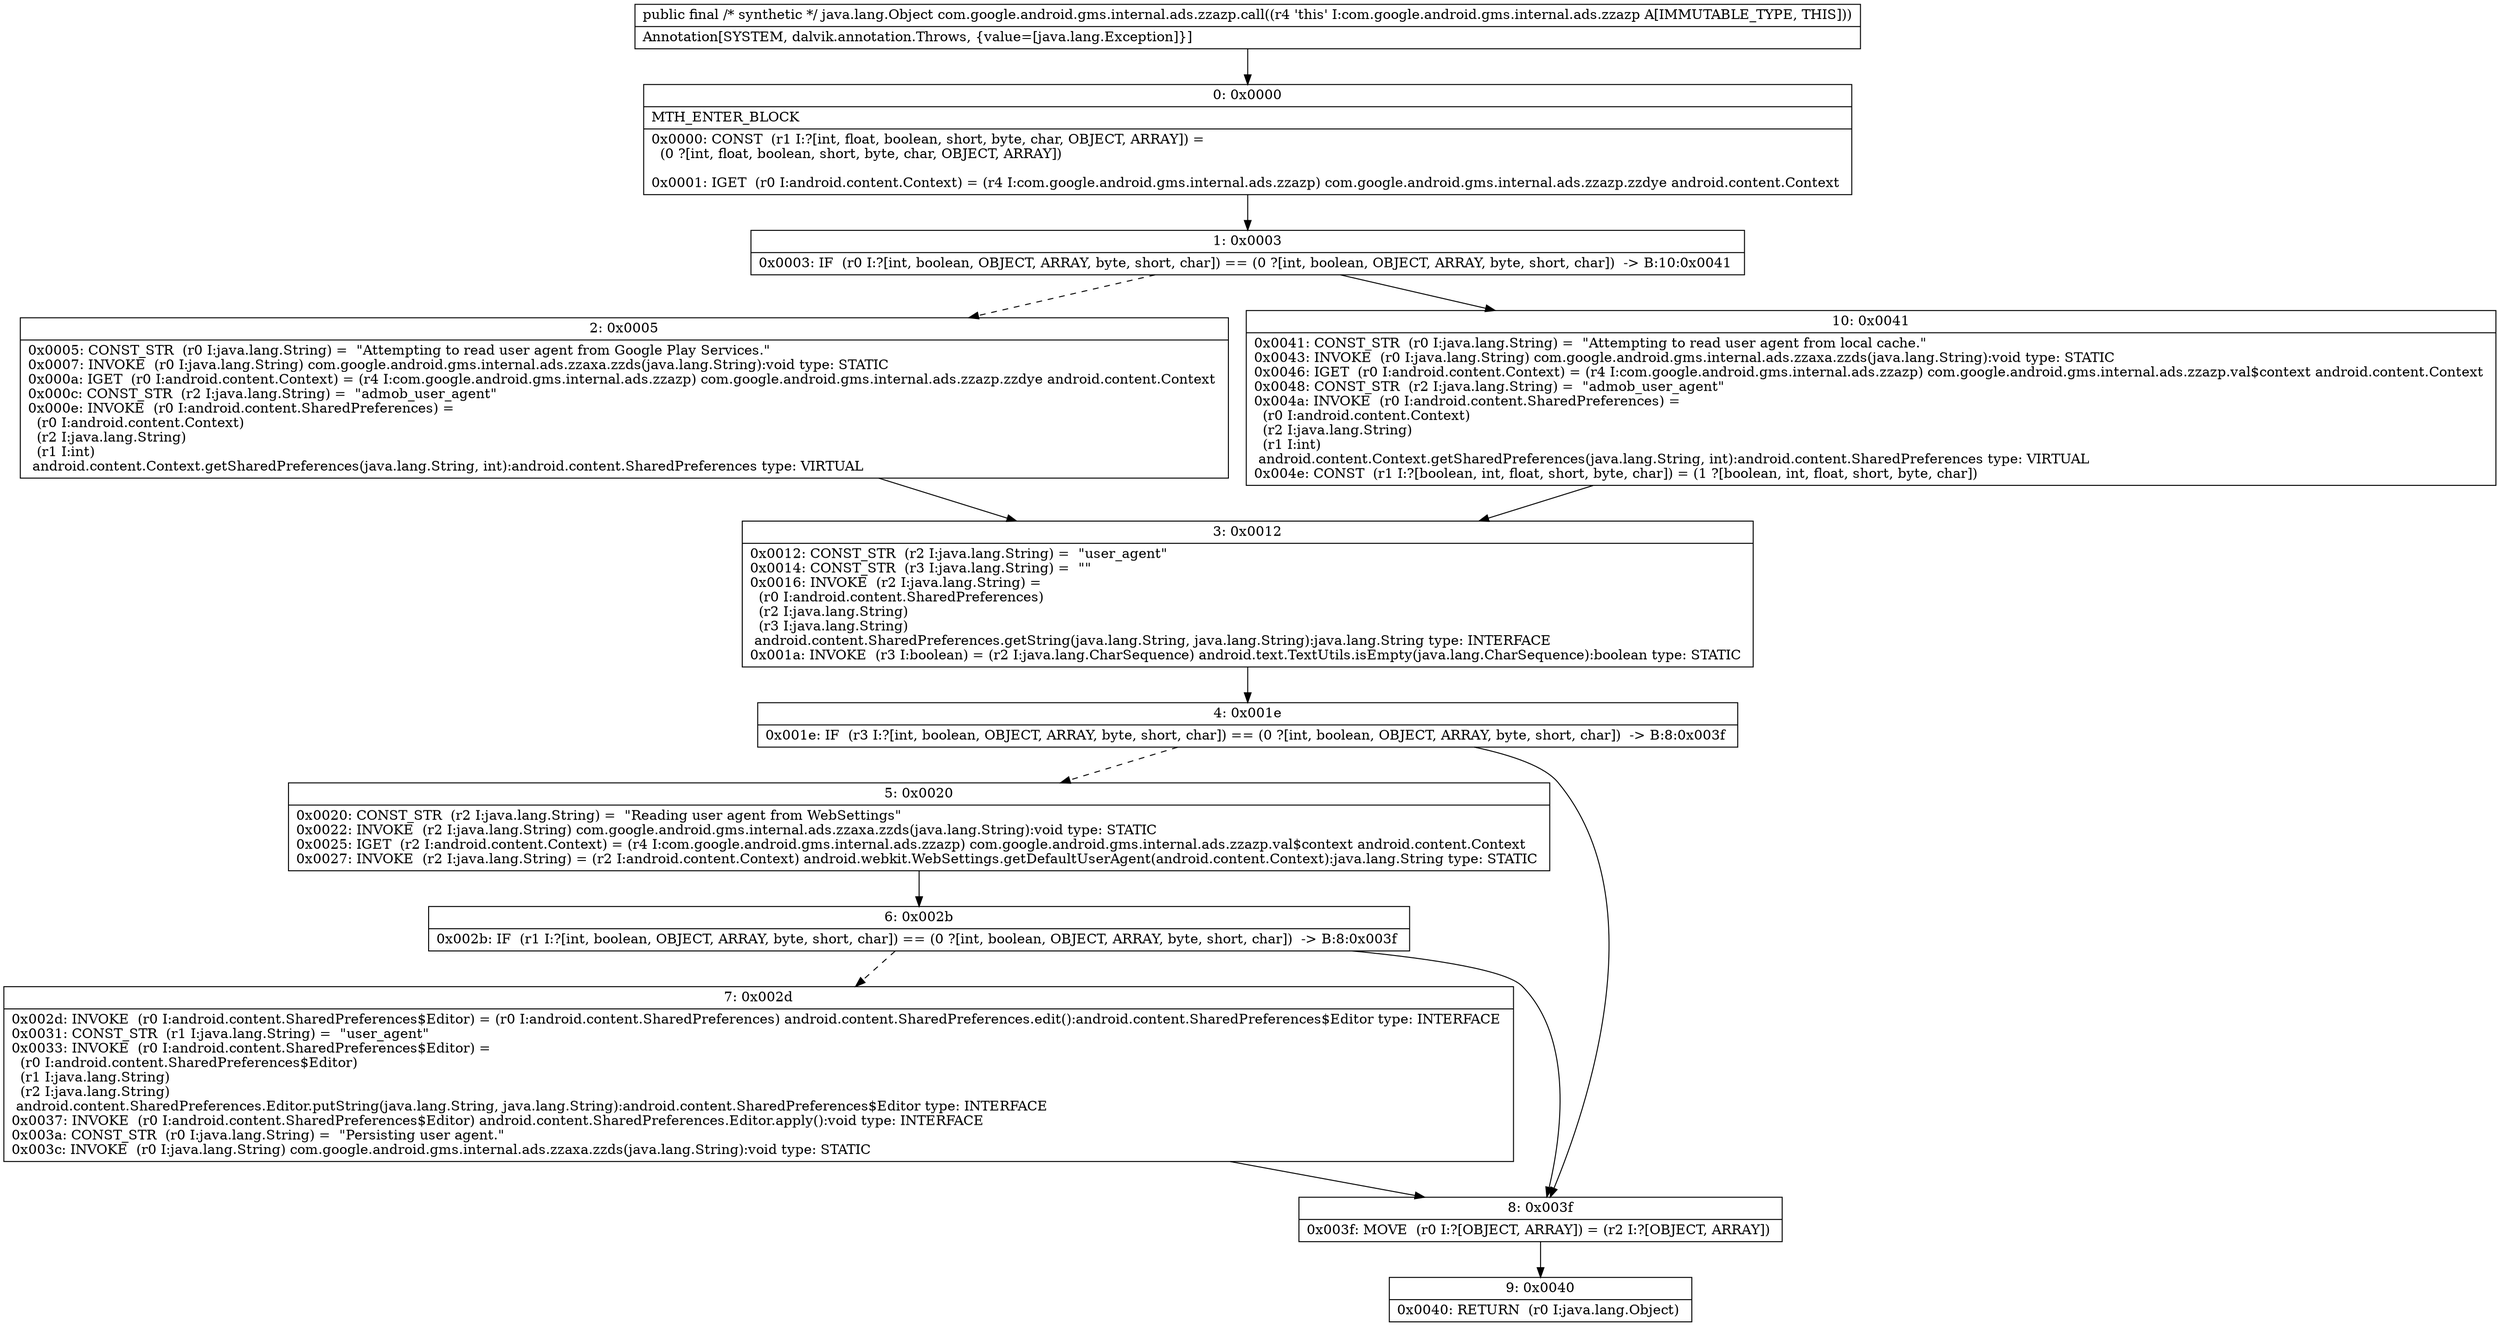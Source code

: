 digraph "CFG forcom.google.android.gms.internal.ads.zzazp.call()Ljava\/lang\/Object;" {
Node_0 [shape=record,label="{0\:\ 0x0000|MTH_ENTER_BLOCK\l|0x0000: CONST  (r1 I:?[int, float, boolean, short, byte, char, OBJECT, ARRAY]) = \l  (0 ?[int, float, boolean, short, byte, char, OBJECT, ARRAY])\l \l0x0001: IGET  (r0 I:android.content.Context) = (r4 I:com.google.android.gms.internal.ads.zzazp) com.google.android.gms.internal.ads.zzazp.zzdye android.content.Context \l}"];
Node_1 [shape=record,label="{1\:\ 0x0003|0x0003: IF  (r0 I:?[int, boolean, OBJECT, ARRAY, byte, short, char]) == (0 ?[int, boolean, OBJECT, ARRAY, byte, short, char])  \-\> B:10:0x0041 \l}"];
Node_2 [shape=record,label="{2\:\ 0x0005|0x0005: CONST_STR  (r0 I:java.lang.String) =  \"Attempting to read user agent from Google Play Services.\" \l0x0007: INVOKE  (r0 I:java.lang.String) com.google.android.gms.internal.ads.zzaxa.zzds(java.lang.String):void type: STATIC \l0x000a: IGET  (r0 I:android.content.Context) = (r4 I:com.google.android.gms.internal.ads.zzazp) com.google.android.gms.internal.ads.zzazp.zzdye android.content.Context \l0x000c: CONST_STR  (r2 I:java.lang.String) =  \"admob_user_agent\" \l0x000e: INVOKE  (r0 I:android.content.SharedPreferences) = \l  (r0 I:android.content.Context)\l  (r2 I:java.lang.String)\l  (r1 I:int)\l android.content.Context.getSharedPreferences(java.lang.String, int):android.content.SharedPreferences type: VIRTUAL \l}"];
Node_3 [shape=record,label="{3\:\ 0x0012|0x0012: CONST_STR  (r2 I:java.lang.String) =  \"user_agent\" \l0x0014: CONST_STR  (r3 I:java.lang.String) =  \"\" \l0x0016: INVOKE  (r2 I:java.lang.String) = \l  (r0 I:android.content.SharedPreferences)\l  (r2 I:java.lang.String)\l  (r3 I:java.lang.String)\l android.content.SharedPreferences.getString(java.lang.String, java.lang.String):java.lang.String type: INTERFACE \l0x001a: INVOKE  (r3 I:boolean) = (r2 I:java.lang.CharSequence) android.text.TextUtils.isEmpty(java.lang.CharSequence):boolean type: STATIC \l}"];
Node_4 [shape=record,label="{4\:\ 0x001e|0x001e: IF  (r3 I:?[int, boolean, OBJECT, ARRAY, byte, short, char]) == (0 ?[int, boolean, OBJECT, ARRAY, byte, short, char])  \-\> B:8:0x003f \l}"];
Node_5 [shape=record,label="{5\:\ 0x0020|0x0020: CONST_STR  (r2 I:java.lang.String) =  \"Reading user agent from WebSettings\" \l0x0022: INVOKE  (r2 I:java.lang.String) com.google.android.gms.internal.ads.zzaxa.zzds(java.lang.String):void type: STATIC \l0x0025: IGET  (r2 I:android.content.Context) = (r4 I:com.google.android.gms.internal.ads.zzazp) com.google.android.gms.internal.ads.zzazp.val$context android.content.Context \l0x0027: INVOKE  (r2 I:java.lang.String) = (r2 I:android.content.Context) android.webkit.WebSettings.getDefaultUserAgent(android.content.Context):java.lang.String type: STATIC \l}"];
Node_6 [shape=record,label="{6\:\ 0x002b|0x002b: IF  (r1 I:?[int, boolean, OBJECT, ARRAY, byte, short, char]) == (0 ?[int, boolean, OBJECT, ARRAY, byte, short, char])  \-\> B:8:0x003f \l}"];
Node_7 [shape=record,label="{7\:\ 0x002d|0x002d: INVOKE  (r0 I:android.content.SharedPreferences$Editor) = (r0 I:android.content.SharedPreferences) android.content.SharedPreferences.edit():android.content.SharedPreferences$Editor type: INTERFACE \l0x0031: CONST_STR  (r1 I:java.lang.String) =  \"user_agent\" \l0x0033: INVOKE  (r0 I:android.content.SharedPreferences$Editor) = \l  (r0 I:android.content.SharedPreferences$Editor)\l  (r1 I:java.lang.String)\l  (r2 I:java.lang.String)\l android.content.SharedPreferences.Editor.putString(java.lang.String, java.lang.String):android.content.SharedPreferences$Editor type: INTERFACE \l0x0037: INVOKE  (r0 I:android.content.SharedPreferences$Editor) android.content.SharedPreferences.Editor.apply():void type: INTERFACE \l0x003a: CONST_STR  (r0 I:java.lang.String) =  \"Persisting user agent.\" \l0x003c: INVOKE  (r0 I:java.lang.String) com.google.android.gms.internal.ads.zzaxa.zzds(java.lang.String):void type: STATIC \l}"];
Node_8 [shape=record,label="{8\:\ 0x003f|0x003f: MOVE  (r0 I:?[OBJECT, ARRAY]) = (r2 I:?[OBJECT, ARRAY]) \l}"];
Node_9 [shape=record,label="{9\:\ 0x0040|0x0040: RETURN  (r0 I:java.lang.Object) \l}"];
Node_10 [shape=record,label="{10\:\ 0x0041|0x0041: CONST_STR  (r0 I:java.lang.String) =  \"Attempting to read user agent from local cache.\" \l0x0043: INVOKE  (r0 I:java.lang.String) com.google.android.gms.internal.ads.zzaxa.zzds(java.lang.String):void type: STATIC \l0x0046: IGET  (r0 I:android.content.Context) = (r4 I:com.google.android.gms.internal.ads.zzazp) com.google.android.gms.internal.ads.zzazp.val$context android.content.Context \l0x0048: CONST_STR  (r2 I:java.lang.String) =  \"admob_user_agent\" \l0x004a: INVOKE  (r0 I:android.content.SharedPreferences) = \l  (r0 I:android.content.Context)\l  (r2 I:java.lang.String)\l  (r1 I:int)\l android.content.Context.getSharedPreferences(java.lang.String, int):android.content.SharedPreferences type: VIRTUAL \l0x004e: CONST  (r1 I:?[boolean, int, float, short, byte, char]) = (1 ?[boolean, int, float, short, byte, char]) \l}"];
MethodNode[shape=record,label="{public final \/* synthetic *\/ java.lang.Object com.google.android.gms.internal.ads.zzazp.call((r4 'this' I:com.google.android.gms.internal.ads.zzazp A[IMMUTABLE_TYPE, THIS]))  | Annotation[SYSTEM, dalvik.annotation.Throws, \{value=[java.lang.Exception]\}]\l}"];
MethodNode -> Node_0;
Node_0 -> Node_1;
Node_1 -> Node_2[style=dashed];
Node_1 -> Node_10;
Node_2 -> Node_3;
Node_3 -> Node_4;
Node_4 -> Node_5[style=dashed];
Node_4 -> Node_8;
Node_5 -> Node_6;
Node_6 -> Node_7[style=dashed];
Node_6 -> Node_8;
Node_7 -> Node_8;
Node_8 -> Node_9;
Node_10 -> Node_3;
}

